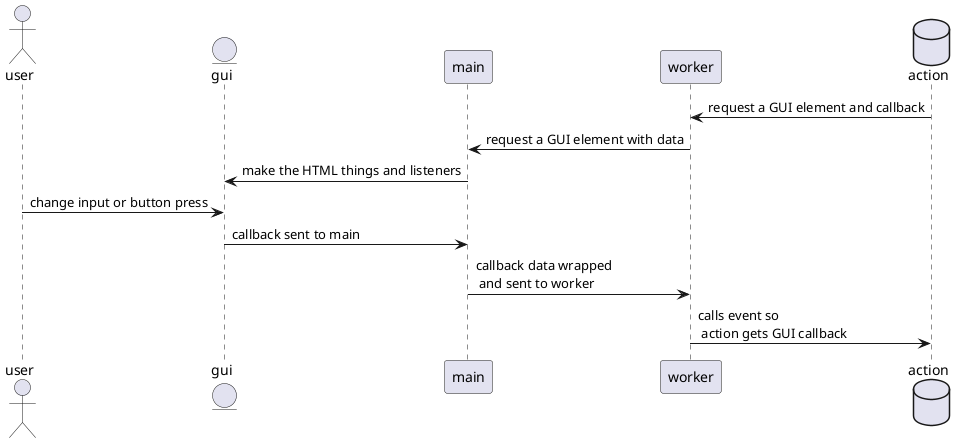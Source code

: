 @startuml Worker GUI interaction

actor           user
entity          gui
participant     main
participant     worker
database        action



action -> worker : request a GUI element and callback
worker -> main : request a GUI element with data
main -> gui : make the HTML things and listeners



user -> gui : change input or button press
gui -> main : callback sent to main
main -> worker : callback data wrapped \n and sent to worker
worker -> action : calls event so \n action gets GUI callback

@enduml



